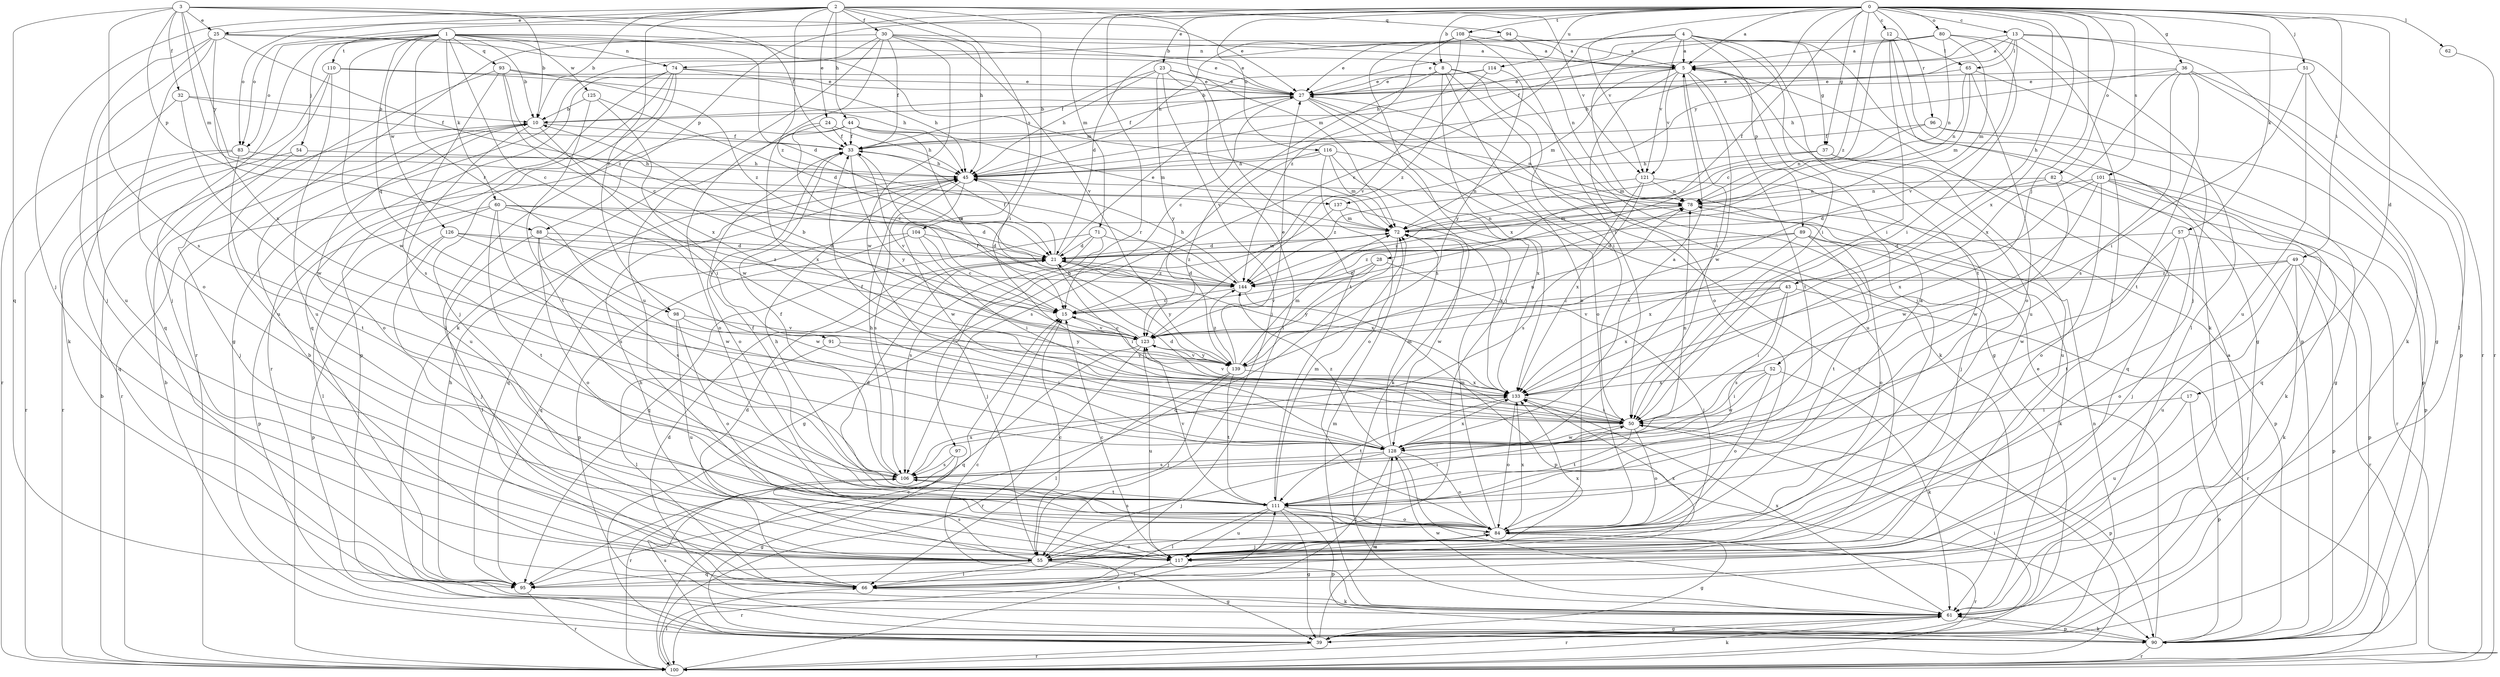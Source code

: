 strict digraph  {
0;
1;
2;
3;
4;
5;
8;
10;
12;
13;
15;
17;
21;
23;
24;
25;
27;
28;
30;
32;
33;
36;
37;
39;
43;
44;
45;
49;
50;
51;
52;
54;
55;
57;
60;
61;
62;
65;
66;
71;
72;
74;
78;
80;
82;
83;
84;
88;
89;
90;
91;
93;
94;
95;
96;
97;
98;
100;
101;
104;
106;
108;
110;
111;
114;
116;
117;
121;
123;
125;
126;
128;
133;
137;
139;
144;
0 -> 5  [label=a];
0 -> 8  [label=b];
0 -> 12  [label=c];
0 -> 13  [label=c];
0 -> 17  [label=d];
0 -> 23  [label=e];
0 -> 28  [label=f];
0 -> 36  [label=g];
0 -> 37  [label=g];
0 -> 43  [label=h];
0 -> 49  [label=i];
0 -> 51  [label=j];
0 -> 52  [label=j];
0 -> 57  [label=k];
0 -> 62  [label=l];
0 -> 71  [label=m];
0 -> 80  [label=o];
0 -> 82  [label=o];
0 -> 83  [label=o];
0 -> 88  [label=p];
0 -> 96  [label=r];
0 -> 97  [label=r];
0 -> 101  [label=s];
0 -> 108  [label=t];
0 -> 114  [label=u];
0 -> 116  [label=u];
0 -> 121  [label=v];
0 -> 133  [label=x];
0 -> 137  [label=y];
0 -> 144  [label=z];
1 -> 8  [label=b];
1 -> 10  [label=b];
1 -> 15  [label=c];
1 -> 21  [label=d];
1 -> 54  [label=j];
1 -> 55  [label=j];
1 -> 60  [label=k];
1 -> 72  [label=m];
1 -> 74  [label=n];
1 -> 83  [label=o];
1 -> 91  [label=q];
1 -> 93  [label=q];
1 -> 98  [label=r];
1 -> 110  [label=t];
1 -> 125  [label=w];
1 -> 126  [label=w];
1 -> 128  [label=w];
2 -> 10  [label=b];
2 -> 24  [label=e];
2 -> 25  [label=e];
2 -> 30  [label=f];
2 -> 44  [label=h];
2 -> 45  [label=h];
2 -> 50  [label=i];
2 -> 55  [label=j];
2 -> 72  [label=m];
2 -> 83  [label=o];
2 -> 94  [label=q];
2 -> 98  [label=r];
2 -> 104  [label=s];
2 -> 121  [label=v];
2 -> 144  [label=z];
3 -> 10  [label=b];
3 -> 25  [label=e];
3 -> 27  [label=e];
3 -> 32  [label=f];
3 -> 33  [label=f];
3 -> 72  [label=m];
3 -> 88  [label=p];
3 -> 95  [label=q];
3 -> 106  [label=s];
3 -> 137  [label=y];
4 -> 5  [label=a];
4 -> 15  [label=c];
4 -> 27  [label=e];
4 -> 37  [label=g];
4 -> 50  [label=i];
4 -> 55  [label=j];
4 -> 74  [label=n];
4 -> 89  [label=p];
4 -> 90  [label=p];
4 -> 111  [label=t];
4 -> 121  [label=v];
5 -> 27  [label=e];
5 -> 50  [label=i];
5 -> 72  [label=m];
5 -> 84  [label=o];
5 -> 111  [label=t];
5 -> 117  [label=u];
5 -> 121  [label=v];
5 -> 128  [label=w];
8 -> 27  [label=e];
8 -> 39  [label=g];
8 -> 50  [label=i];
8 -> 84  [label=o];
8 -> 100  [label=r];
8 -> 123  [label=v];
8 -> 133  [label=x];
10 -> 33  [label=f];
10 -> 50  [label=i];
10 -> 84  [label=o];
10 -> 117  [label=u];
12 -> 15  [label=c];
12 -> 39  [label=g];
12 -> 50  [label=i];
12 -> 61  [label=k];
12 -> 65  [label=l];
13 -> 5  [label=a];
13 -> 33  [label=f];
13 -> 39  [label=g];
13 -> 45  [label=h];
13 -> 55  [label=j];
13 -> 65  [label=l];
13 -> 100  [label=r];
13 -> 123  [label=v];
15 -> 123  [label=v];
17 -> 50  [label=i];
17 -> 90  [label=p];
17 -> 117  [label=u];
21 -> 27  [label=e];
21 -> 33  [label=f];
21 -> 50  [label=i];
21 -> 72  [label=m];
21 -> 133  [label=x];
21 -> 139  [label=y];
21 -> 144  [label=z];
23 -> 27  [label=e];
23 -> 33  [label=f];
23 -> 45  [label=h];
23 -> 55  [label=j];
23 -> 66  [label=l];
23 -> 111  [label=t];
23 -> 139  [label=y];
24 -> 15  [label=c];
24 -> 33  [label=f];
24 -> 45  [label=h];
24 -> 84  [label=o];
25 -> 5  [label=a];
25 -> 27  [label=e];
25 -> 55  [label=j];
25 -> 84  [label=o];
25 -> 117  [label=u];
25 -> 133  [label=x];
25 -> 144  [label=z];
27 -> 10  [label=b];
27 -> 15  [label=c];
27 -> 33  [label=f];
27 -> 61  [label=k];
27 -> 84  [label=o];
27 -> 117  [label=u];
28 -> 55  [label=j];
28 -> 123  [label=v];
28 -> 139  [label=y];
28 -> 144  [label=z];
30 -> 5  [label=a];
30 -> 27  [label=e];
30 -> 33  [label=f];
30 -> 39  [label=g];
30 -> 61  [label=k];
30 -> 100  [label=r];
30 -> 117  [label=u];
30 -> 123  [label=v];
30 -> 128  [label=w];
32 -> 10  [label=b];
32 -> 33  [label=f];
32 -> 100  [label=r];
32 -> 128  [label=w];
33 -> 45  [label=h];
33 -> 84  [label=o];
33 -> 123  [label=v];
33 -> 139  [label=y];
36 -> 27  [label=e];
36 -> 45  [label=h];
36 -> 61  [label=k];
36 -> 90  [label=p];
36 -> 106  [label=s];
36 -> 111  [label=t];
36 -> 133  [label=x];
37 -> 45  [label=h];
37 -> 72  [label=m];
37 -> 95  [label=q];
37 -> 117  [label=u];
39 -> 10  [label=b];
39 -> 50  [label=i];
39 -> 78  [label=n];
39 -> 100  [label=r];
39 -> 106  [label=s];
39 -> 128  [label=w];
43 -> 15  [label=c];
43 -> 50  [label=i];
43 -> 100  [label=r];
43 -> 106  [label=s];
43 -> 123  [label=v];
43 -> 133  [label=x];
44 -> 15  [label=c];
44 -> 33  [label=f];
44 -> 72  [label=m];
44 -> 78  [label=n];
44 -> 100  [label=r];
44 -> 133  [label=x];
45 -> 78  [label=n];
45 -> 95  [label=q];
45 -> 106  [label=s];
45 -> 128  [label=w];
49 -> 61  [label=k];
49 -> 84  [label=o];
49 -> 90  [label=p];
49 -> 100  [label=r];
49 -> 117  [label=u];
49 -> 123  [label=v];
49 -> 144  [label=z];
50 -> 21  [label=d];
50 -> 33  [label=f];
50 -> 84  [label=o];
50 -> 90  [label=p];
50 -> 111  [label=t];
50 -> 128  [label=w];
51 -> 27  [label=e];
51 -> 50  [label=i];
51 -> 66  [label=l];
51 -> 117  [label=u];
52 -> 50  [label=i];
52 -> 61  [label=k];
52 -> 84  [label=o];
52 -> 128  [label=w];
52 -> 133  [label=x];
54 -> 45  [label=h];
54 -> 55  [label=j];
54 -> 100  [label=r];
55 -> 15  [label=c];
55 -> 21  [label=d];
55 -> 39  [label=g];
55 -> 66  [label=l];
55 -> 84  [label=o];
55 -> 95  [label=q];
55 -> 100  [label=r];
55 -> 106  [label=s];
55 -> 133  [label=x];
57 -> 21  [label=d];
57 -> 55  [label=j];
57 -> 90  [label=p];
57 -> 111  [label=t];
57 -> 128  [label=w];
60 -> 21  [label=d];
60 -> 66  [label=l];
60 -> 72  [label=m];
60 -> 90  [label=p];
60 -> 106  [label=s];
60 -> 111  [label=t];
60 -> 123  [label=v];
61 -> 15  [label=c];
61 -> 21  [label=d];
61 -> 39  [label=g];
61 -> 72  [label=m];
61 -> 90  [label=p];
61 -> 100  [label=r];
61 -> 128  [label=w];
61 -> 133  [label=x];
62 -> 100  [label=r];
65 -> 27  [label=e];
65 -> 66  [label=l];
65 -> 72  [label=m];
65 -> 78  [label=n];
65 -> 84  [label=o];
66 -> 10  [label=b];
66 -> 45  [label=h];
66 -> 61  [label=k];
71 -> 21  [label=d];
71 -> 55  [label=j];
71 -> 95  [label=q];
71 -> 106  [label=s];
71 -> 144  [label=z];
72 -> 21  [label=d];
72 -> 78  [label=n];
72 -> 95  [label=q];
72 -> 128  [label=w];
74 -> 27  [label=e];
74 -> 45  [label=h];
74 -> 55  [label=j];
74 -> 66  [label=l];
74 -> 90  [label=p];
74 -> 95  [label=q];
74 -> 100  [label=r];
78 -> 72  [label=m];
78 -> 90  [label=p];
78 -> 144  [label=z];
80 -> 5  [label=a];
80 -> 27  [label=e];
80 -> 45  [label=h];
80 -> 50  [label=i];
80 -> 55  [label=j];
80 -> 72  [label=m];
80 -> 78  [label=n];
82 -> 21  [label=d];
82 -> 78  [label=n];
82 -> 100  [label=r];
82 -> 128  [label=w];
83 -> 45  [label=h];
83 -> 95  [label=q];
83 -> 100  [label=r];
83 -> 111  [label=t];
84 -> 5  [label=a];
84 -> 39  [label=g];
84 -> 55  [label=j];
84 -> 72  [label=m];
84 -> 100  [label=r];
84 -> 106  [label=s];
84 -> 117  [label=u];
84 -> 133  [label=x];
88 -> 21  [label=d];
88 -> 66  [label=l];
88 -> 84  [label=o];
88 -> 106  [label=s];
88 -> 128  [label=w];
89 -> 21  [label=d];
89 -> 61  [label=k];
89 -> 84  [label=o];
89 -> 111  [label=t];
89 -> 133  [label=x];
89 -> 144  [label=z];
90 -> 5  [label=a];
90 -> 27  [label=e];
90 -> 61  [label=k];
90 -> 100  [label=r];
91 -> 50  [label=i];
91 -> 66  [label=l];
91 -> 139  [label=y];
93 -> 15  [label=c];
93 -> 27  [label=e];
93 -> 106  [label=s];
93 -> 117  [label=u];
93 -> 133  [label=x];
93 -> 144  [label=z];
94 -> 5  [label=a];
94 -> 21  [label=d];
94 -> 78  [label=n];
95 -> 45  [label=h];
95 -> 100  [label=r];
96 -> 33  [label=f];
96 -> 39  [label=g];
96 -> 78  [label=n];
96 -> 90  [label=p];
97 -> 39  [label=g];
97 -> 100  [label=r];
97 -> 106  [label=s];
98 -> 84  [label=o];
98 -> 117  [label=u];
98 -> 123  [label=v];
98 -> 139  [label=y];
100 -> 10  [label=b];
100 -> 15  [label=c];
100 -> 61  [label=k];
100 -> 66  [label=l];
100 -> 111  [label=t];
101 -> 61  [label=k];
101 -> 78  [label=n];
101 -> 84  [label=o];
101 -> 90  [label=p];
101 -> 95  [label=q];
101 -> 128  [label=w];
101 -> 133  [label=x];
104 -> 15  [label=c];
104 -> 21  [label=d];
104 -> 50  [label=i];
104 -> 90  [label=p];
104 -> 95  [label=q];
106 -> 33  [label=f];
106 -> 45  [label=h];
106 -> 111  [label=t];
106 -> 133  [label=x];
108 -> 5  [label=a];
108 -> 45  [label=h];
108 -> 50  [label=i];
108 -> 55  [label=j];
108 -> 123  [label=v];
108 -> 144  [label=z];
110 -> 27  [label=e];
110 -> 45  [label=h];
110 -> 61  [label=k];
110 -> 95  [label=q];
110 -> 117  [label=u];
111 -> 21  [label=d];
111 -> 33  [label=f];
111 -> 39  [label=g];
111 -> 45  [label=h];
111 -> 50  [label=i];
111 -> 66  [label=l];
111 -> 72  [label=m];
111 -> 84  [label=o];
111 -> 90  [label=p];
111 -> 117  [label=u];
111 -> 123  [label=v];
114 -> 10  [label=b];
114 -> 27  [label=e];
114 -> 139  [label=y];
114 -> 144  [label=z];
116 -> 45  [label=h];
116 -> 61  [label=k];
116 -> 72  [label=m];
116 -> 84  [label=o];
116 -> 106  [label=s];
116 -> 133  [label=x];
117 -> 15  [label=c];
117 -> 66  [label=l];
117 -> 133  [label=x];
121 -> 55  [label=j];
121 -> 78  [label=n];
121 -> 106  [label=s];
121 -> 133  [label=x];
121 -> 144  [label=z];
123 -> 10  [label=b];
123 -> 15  [label=c];
123 -> 33  [label=f];
123 -> 78  [label=n];
123 -> 95  [label=q];
123 -> 100  [label=r];
123 -> 117  [label=u];
123 -> 139  [label=y];
125 -> 10  [label=b];
125 -> 21  [label=d];
125 -> 111  [label=t];
125 -> 128  [label=w];
126 -> 21  [label=d];
126 -> 55  [label=j];
126 -> 90  [label=p];
126 -> 128  [label=w];
126 -> 144  [label=z];
128 -> 5  [label=a];
128 -> 55  [label=j];
128 -> 61  [label=k];
128 -> 66  [label=l];
128 -> 72  [label=m];
128 -> 78  [label=n];
128 -> 84  [label=o];
128 -> 106  [label=s];
128 -> 133  [label=x];
128 -> 144  [label=z];
133 -> 50  [label=i];
133 -> 84  [label=o];
133 -> 111  [label=t];
133 -> 123  [label=v];
137 -> 39  [label=g];
137 -> 72  [label=m];
137 -> 133  [label=x];
139 -> 27  [label=e];
139 -> 45  [label=h];
139 -> 55  [label=j];
139 -> 66  [label=l];
139 -> 72  [label=m];
139 -> 78  [label=n];
139 -> 111  [label=t];
139 -> 123  [label=v];
139 -> 133  [label=x];
139 -> 144  [label=z];
144 -> 15  [label=c];
144 -> 21  [label=d];
144 -> 45  [label=h];
144 -> 90  [label=p];
}
